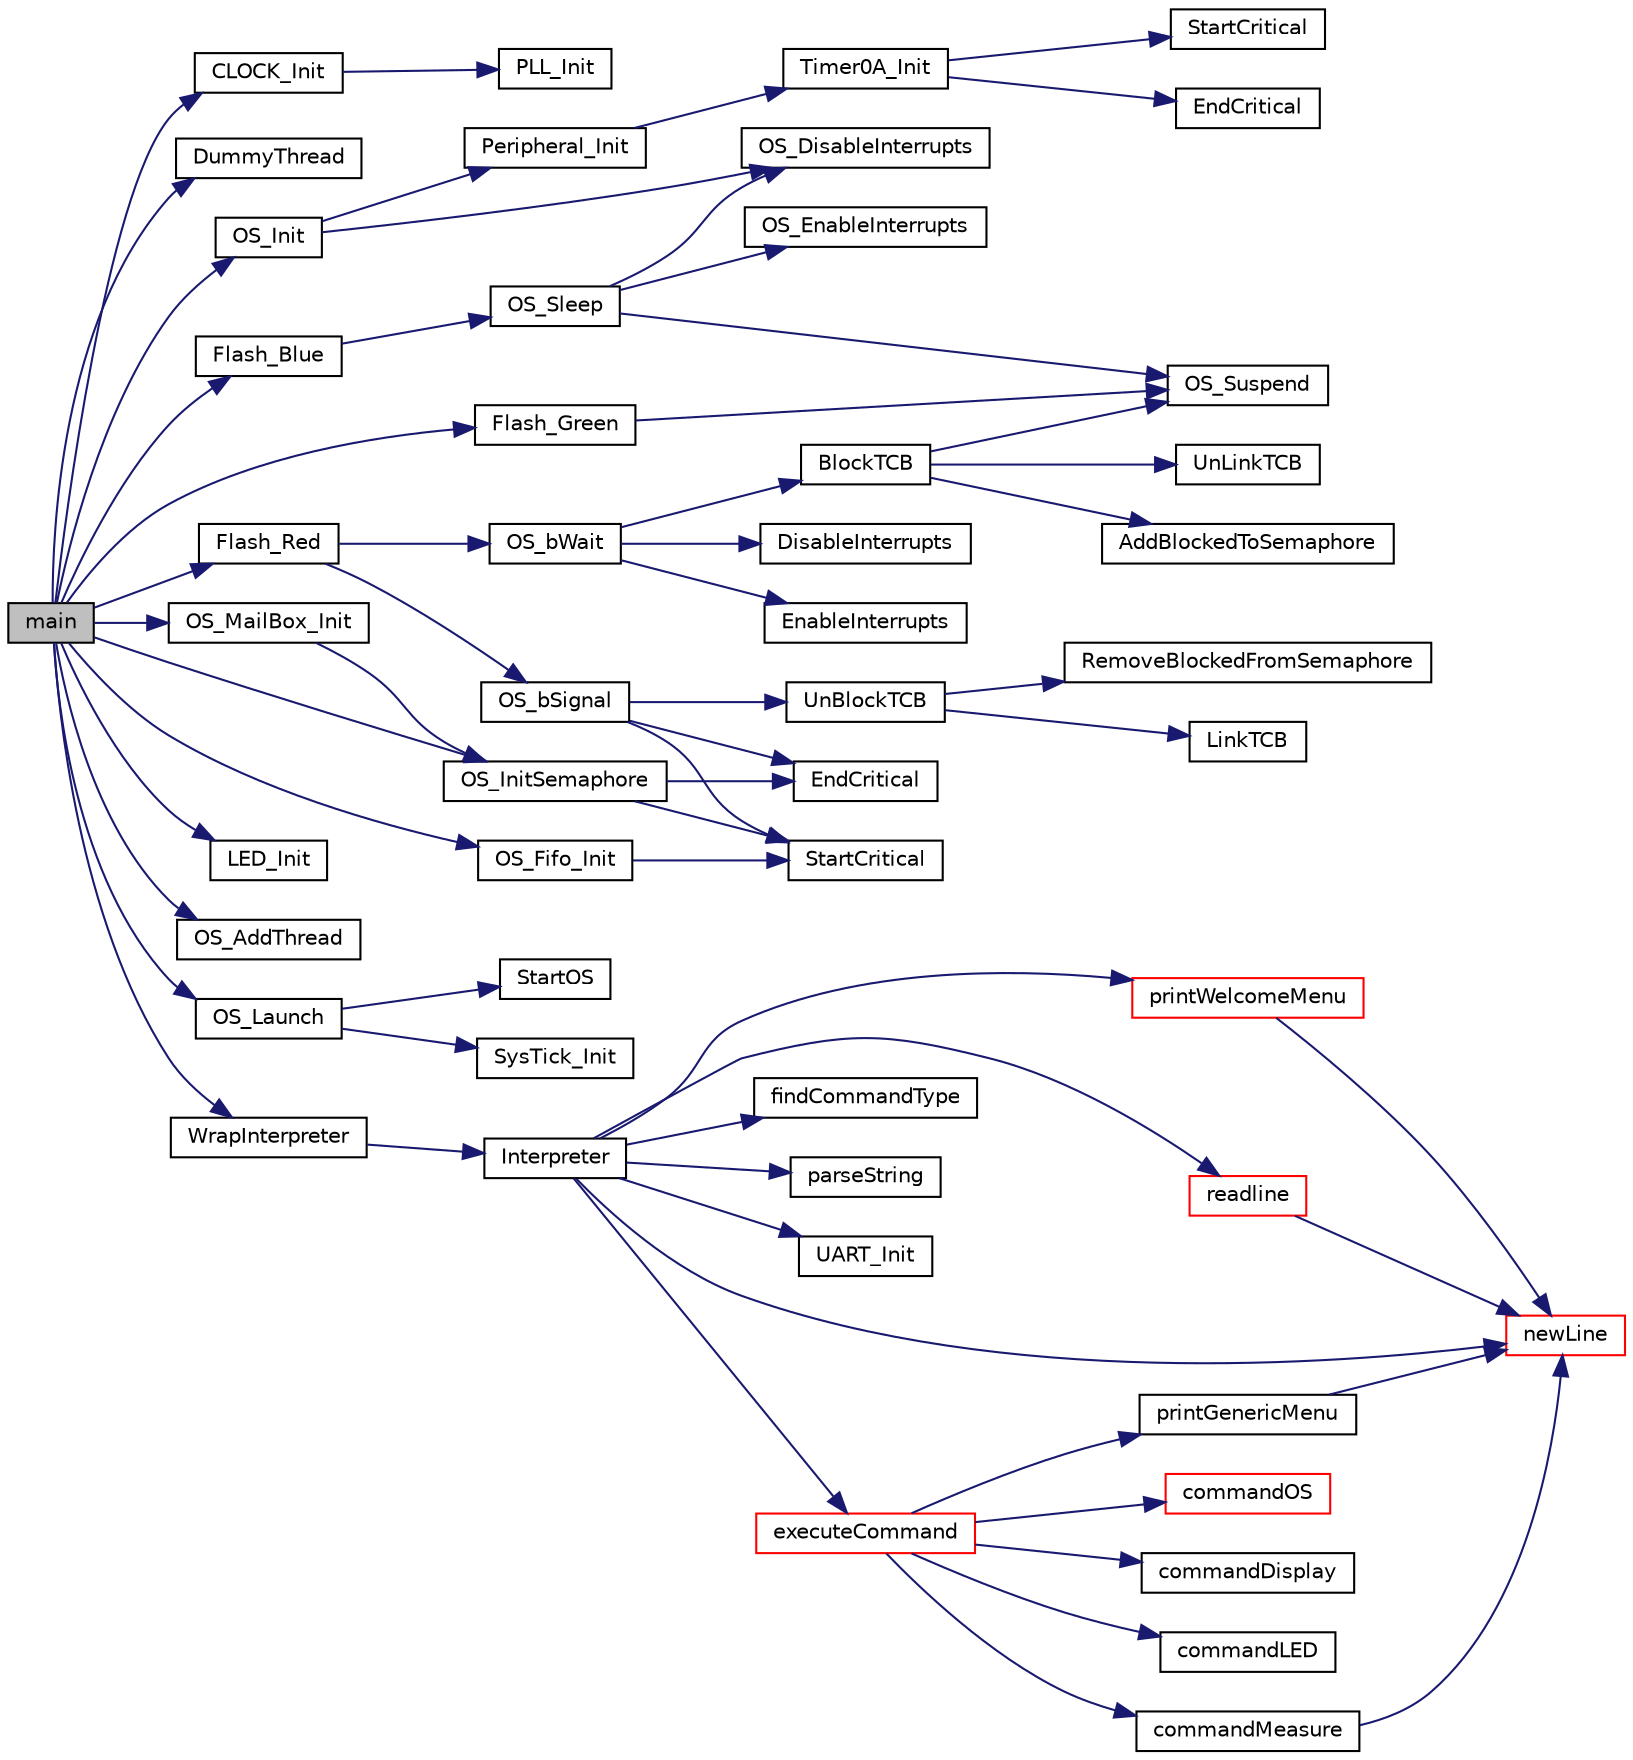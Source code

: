 digraph "main"
{
 // LATEX_PDF_SIZE
  edge [fontname="Helvetica",fontsize="10",labelfontname="Helvetica",labelfontsize="10"];
  node [fontname="Helvetica",fontsize="10",shape=record];
  rankdir="LR";
  Node1 [label="main",height=0.2,width=0.4,color="black", fillcolor="grey75", style="filled", fontcolor="black",tooltip="Example usecase of RTOS."];
  Node1 -> Node2 [color="midnightblue",fontsize="10",style="solid",fontname="Helvetica"];
  Node2 [label="CLOCK_Init",height=0.2,width=0.4,color="black", fillcolor="white", style="filled",URL="$cpu_8c.html#ae7dabcf602ec382ccbbbe3c11822a462",tooltip="Initialize system clock (PLL)"];
  Node2 -> Node3 [color="midnightblue",fontsize="10",style="solid",fontname="Helvetica"];
  Node3 [label="PLL_Init",height=0.2,width=0.4,color="black", fillcolor="white", style="filled",URL="$_p_l_l_8c.html#a9b5c08b1f356bdb16a63306e11e2fdb6",tooltip=" "];
  Node1 -> Node4 [color="midnightblue",fontsize="10",style="solid",fontname="Helvetica"];
  Node4 [label="DummyThread",height=0.2,width=0.4,color="black", fillcolor="white", style="filled",URL="$main_8c.html#a9ce48e0bf9e3abbc2b0b1e2977465825",tooltip="Dummy Thread, Prevent OS crash if no threads running."];
  Node1 -> Node5 [color="midnightblue",fontsize="10",style="solid",fontname="Helvetica"];
  Node5 [label="Flash_Blue",height=0.2,width=0.4,color="black", fillcolor="white", style="filled",URL="$main_8c.html#ac3cc6594a462b39325ff31f7edfca240",tooltip="Blink Blue LED."];
  Node5 -> Node6 [color="midnightblue",fontsize="10",style="solid",fontname="Helvetica"];
  Node6 [label="OS_Sleep",height=0.2,width=0.4,color="black", fillcolor="white", style="filled",URL="$_o_s_8c.html#ab7bbab8bf49ba8f7eb65fd428d035cb8",tooltip="This function puts a thread to sleep."];
  Node6 -> Node7 [color="midnightblue",fontsize="10",style="solid",fontname="Helvetica"];
  Node7 [label="OS_DisableInterrupts",height=0.2,width=0.4,color="black", fillcolor="white", style="filled",URL="$_o_s_8c.html#a682f413264c38d624e690a11e1640e92",tooltip=" "];
  Node6 -> Node8 [color="midnightblue",fontsize="10",style="solid",fontname="Helvetica"];
  Node8 [label="OS_EnableInterrupts",height=0.2,width=0.4,color="black", fillcolor="white", style="filled",URL="$_o_s_8c.html#a20f49b8f1f94c048fafb8c21260105af",tooltip=" "];
  Node6 -> Node9 [color="midnightblue",fontsize="10",style="solid",fontname="Helvetica"];
  Node9 [label="OS_Suspend",height=0.2,width=0.4,color="black", fillcolor="white", style="filled",URL="$_o_s_8c.html#a4e71587568a2a48931a35615cad1b5db",tooltip="This function suspends current thread by forcing context switch call."];
  Node1 -> Node10 [color="midnightblue",fontsize="10",style="solid",fontname="Helvetica"];
  Node10 [label="Flash_Green",height=0.2,width=0.4,color="black", fillcolor="white", style="filled",URL="$main_8c.html#a1c718b1780075752622c5453813ac6b1",tooltip="Blink Green LED."];
  Node10 -> Node9 [color="midnightblue",fontsize="10",style="solid",fontname="Helvetica"];
  Node1 -> Node11 [color="midnightblue",fontsize="10",style="solid",fontname="Helvetica"];
  Node11 [label="Flash_Red",height=0.2,width=0.4,color="black", fillcolor="white", style="filled",URL="$main_8c.html#ade46a52d93916aa7a15231c916ffd861",tooltip="Blink Red LED."];
  Node11 -> Node12 [color="midnightblue",fontsize="10",style="solid",fontname="Helvetica"];
  Node12 [label="OS_bSignal",height=0.2,width=0.4,color="black", fillcolor="white", style="filled",URL="$_o_s_8c.html#aacf0c377b570fc63b103c57e0fbc7acd",tooltip="Signal semaphore to be free, set to 1."];
  Node12 -> Node13 [color="midnightblue",fontsize="10",style="solid",fontname="Helvetica"];
  Node13 [label="EndCritical",height=0.2,width=0.4,color="black", fillcolor="white", style="filled",URL="$startup_8h.html#a334154d527e554c179f59f15789a9034",tooltip="End of critical section (ISR = prev ISR) @parameter sr previously saved PSR."];
  Node12 -> Node14 [color="midnightblue",fontsize="10",style="solid",fontname="Helvetica"];
  Node14 [label="StartCritical",height=0.2,width=0.4,color="black", fillcolor="white", style="filled",URL="$startup_8h.html#a2bd85031589c754845b826ef8a50fe15",tooltip="Start Criticat Sections, Disable Global Interrupts."];
  Node12 -> Node15 [color="midnightblue",fontsize="10",style="solid",fontname="Helvetica"];
  Node15 [label="UnBlockTCB",height=0.2,width=0.4,color="black", fillcolor="white", style="filled",URL="$_o_s_8c.html#a69239e16573b1731d861d1bf8223b2ca",tooltip="Remove TCB from blocked list."];
  Node15 -> Node16 [color="midnightblue",fontsize="10",style="solid",fontname="Helvetica"];
  Node16 [label="LinkTCB",height=0.2,width=0.4,color="black", fillcolor="white", style="filled",URL="$_o_s_8c.html#a73955a19ff51ef9c72cbdca13afbaf01",tooltip="LinkTCB Add TCB to doubly Linked List, copy pasta ee 312."];
  Node15 -> Node17 [color="midnightblue",fontsize="10",style="solid",fontname="Helvetica"];
  Node17 [label="RemoveBlockedFromSemaphore",height=0.2,width=0.4,color="black", fillcolor="white", style="filled",URL="$_o_s_8c.html#afc402897fb2fb0bf0cc3e51039fa0963",tooltip="Remove TCB from blocked list, assuiming thread already blocked, else rip program."];
  Node11 -> Node18 [color="midnightblue",fontsize="10",style="solid",fontname="Helvetica"];
  Node18 [label="OS_bWait",height=0.2,width=0.4,color="black", fillcolor="white", style="filled",URL="$_o_s_8c.html#a3f127f7a40ffd3e43b7b0f4c8b7f30ff",tooltip="Wait on semaphore, binary."];
  Node18 -> Node19 [color="midnightblue",fontsize="10",style="solid",fontname="Helvetica"];
  Node19 [label="BlockTCB",height=0.2,width=0.4,color="black", fillcolor="white", style="filled",URL="$_o_s_8c.html#aef10d0f111dd7005eb47910c2c539774",tooltip="Add current TCB to blocked list then yield, ratatatat."];
  Node19 -> Node20 [color="midnightblue",fontsize="10",style="solid",fontname="Helvetica"];
  Node20 [label="AddBlockedToSemaphore",height=0.2,width=0.4,color="black", fillcolor="white", style="filled",URL="$_o_s_8c.html#adf29cacb24e7fe15bc46811f994eaa57",tooltip="Add TCB to blocked Linked list of semaphore."];
  Node19 -> Node9 [color="midnightblue",fontsize="10",style="solid",fontname="Helvetica"];
  Node19 -> Node21 [color="midnightblue",fontsize="10",style="solid",fontname="Helvetica"];
  Node21 [label="UnLinkTCB",height=0.2,width=0.4,color="black", fillcolor="white", style="filled",URL="$_o_s_8c.html#aad5d03b551650383d80786160b0c5e37",tooltip="UnLinkTCB Remove thread form Doubly LL of TCB, copy pasta."];
  Node18 -> Node22 [color="midnightblue",fontsize="10",style="solid",fontname="Helvetica"];
  Node22 [label="DisableInterrupts",height=0.2,width=0.4,color="black", fillcolor="white", style="filled",URL="$startup_8h.html#ac866dbaf7b167e5c46bb33de42eee84d",tooltip="Disable Global Interrupts (ISR = 1)"];
  Node18 -> Node23 [color="midnightblue",fontsize="10",style="solid",fontname="Helvetica"];
  Node23 [label="EnableInterrupts",height=0.2,width=0.4,color="black", fillcolor="white", style="filled",URL="$startup_8h.html#ab712356331a62b04aebcb373865e68c4",tooltip="Enable Global Interrupts (ISR = 0)"];
  Node1 -> Node24 [color="midnightblue",fontsize="10",style="solid",fontname="Helvetica"];
  Node24 [label="LED_Init",height=0.2,width=0.4,color="black", fillcolor="white", style="filled",URL="$cpu_8c.html#ab3570a8c9e1266519ad1c7e00093812b",tooltip="Initialize development board LEDS, example function."];
  Node1 -> Node25 [color="midnightblue",fontsize="10",style="solid",fontname="Helvetica"];
  Node25 [label="OS_AddThread",height=0.2,width=0.4,color="black", fillcolor="white", style="filled",URL="$_o_s_8c.html#a68edfe4770438ab50a80b1dcc67b3418",tooltip="This function decides next thread to run, now uses priority scheduler."];
  Node1 -> Node26 [color="midnightblue",fontsize="10",style="solid",fontname="Helvetica"];
  Node26 [label="OS_Fifo_Init",height=0.2,width=0.4,color="black", fillcolor="white", style="filled",URL="$_o_s_8c.html#a855e812323d2d65c75c8c59f0c056961",tooltip=" "];
  Node26 -> Node14 [color="midnightblue",fontsize="10",style="solid",fontname="Helvetica"];
  Node1 -> Node27 [color="midnightblue",fontsize="10",style="solid",fontname="Helvetica"];
  Node27 [label="OS_Init",height=0.2,width=0.4,color="black", fillcolor="white", style="filled",URL="$_o_s_8c.html#acb6df8f47f418aad9c9a9e045d7d1e6d",tooltip="initialize operating system, disable interrupts until OS_Launch initialize OS controlled I/O: serial,..."];
  Node27 -> Node7 [color="midnightblue",fontsize="10",style="solid",fontname="Helvetica"];
  Node27 -> Node28 [color="midnightblue",fontsize="10",style="solid",fontname="Helvetica"];
  Node28 [label="Peripheral_Init",height=0.2,width=0.4,color="black", fillcolor="white", style="filled",URL="$_o_s_8c.html#a4e1ed1b33e454c5906df521dcec8a3a6",tooltip="This function initializes extra IO used by OS, add new inits here."];
  Node28 -> Node29 [color="midnightblue",fontsize="10",style="solid",fontname="Helvetica"];
  Node29 [label="Timer0A_Init",height=0.2,width=0.4,color="black", fillcolor="white", style="filled",URL="$_timer_8c.html#a1f9f3c8e9e768dee252af6e09ebf3129",tooltip=" "];
  Node29 -> Node30 [color="midnightblue",fontsize="10",style="solid",fontname="Helvetica"];
  Node30 [label="EndCritical",height=0.2,width=0.4,color="black", fillcolor="white", style="filled",URL="$_timer_8c.html#ab951a617be3009367cd2abdb523990f6",tooltip=" "];
  Node29 -> Node31 [color="midnightblue",fontsize="10",style="solid",fontname="Helvetica"];
  Node31 [label="StartCritical",height=0.2,width=0.4,color="black", fillcolor="white", style="filled",URL="$_timer_8c.html#a98fbe9833188539e49482a97b3f9a99c",tooltip=" "];
  Node1 -> Node32 [color="midnightblue",fontsize="10",style="solid",fontname="Helvetica"];
  Node32 [label="OS_InitSemaphore",height=0.2,width=0.4,color="black", fillcolor="white", style="filled",URL="$_o_s_8c.html#ae3a59ef7ce0ba07d23ab8c421c5b7f15",tooltip="Initialize semaphore to given value."];
  Node32 -> Node13 [color="midnightblue",fontsize="10",style="solid",fontname="Helvetica"];
  Node32 -> Node14 [color="midnightblue",fontsize="10",style="solid",fontname="Helvetica"];
  Node1 -> Node33 [color="midnightblue",fontsize="10",style="solid",fontname="Helvetica"];
  Node33 [label="OS_Launch",height=0.2,width=0.4,color="black", fillcolor="white", style="filled",URL="$_o_s_8c.html#ab7afc5bed9a5d1464983f67bd64c4a20",tooltip="This function starts the scheduler and enables interrupts."];
  Node33 -> Node34 [color="midnightblue",fontsize="10",style="solid",fontname="Helvetica"];
  Node34 [label="StartOS",height=0.2,width=0.4,color="black", fillcolor="white", style="filled",URL="$_o_s_8c.html#a58e71de216f017b56e969befbba3a046",tooltip=" "];
  Node33 -> Node35 [color="midnightblue",fontsize="10",style="solid",fontname="Helvetica"];
  Node35 [label="SysTick_Init",height=0.2,width=0.4,color="black", fillcolor="white", style="filled",URL="$_timer_8c.html#afc1771f901416eb77d0c6acf4052ef4a",tooltip=" "];
  Node1 -> Node36 [color="midnightblue",fontsize="10",style="solid",fontname="Helvetica"];
  Node36 [label="OS_MailBox_Init",height=0.2,width=0.4,color="black", fillcolor="white", style="filled",URL="$_o_s_8c.html#a84e1a933dd73e319fdd5649c2270281b",tooltip="Initialize mailbox for OS."];
  Node36 -> Node32 [color="midnightblue",fontsize="10",style="solid",fontname="Helvetica"];
  Node1 -> Node37 [color="midnightblue",fontsize="10",style="solid",fontname="Helvetica"];
  Node37 [label="WrapInterpreter",height=0.2,width=0.4,color="black", fillcolor="white", style="filled",URL="$main_8c.html#ab066947609cc9d6ec3722648f8882936",tooltip="Run interpreter using UART0 (in USB debugger)"];
  Node37 -> Node38 [color="midnightblue",fontsize="10",style="solid",fontname="Helvetica"];
  Node38 [label="Interpreter",height=0.2,width=0.4,color="black", fillcolor="white", style="filled",URL="$_interpreter_8c.html#a2e36aaea6b9cab2ca1faab2c2d760271",tooltip=" "];
  Node38 -> Node39 [color="midnightblue",fontsize="10",style="solid",fontname="Helvetica"];
  Node39 [label="executeCommand",height=0.2,width=0.4,color="red", fillcolor="white", style="filled",URL="$_interpreter_8c.html#a9114c4f99de7fb28b6e220b582ff86af",tooltip=" "];
  Node39 -> Node40 [color="midnightblue",fontsize="10",style="solid",fontname="Helvetica"];
  Node40 [label="commandDisplay",height=0.2,width=0.4,color="black", fillcolor="white", style="filled",URL="$_interpreter_8c.html#a115df44bc26fcdfbb13fd046e4ed29cd",tooltip=" "];
  Node39 -> Node41 [color="midnightblue",fontsize="10",style="solid",fontname="Helvetica"];
  Node41 [label="commandLED",height=0.2,width=0.4,color="black", fillcolor="white", style="filled",URL="$_interpreter_8c.html#ab0b16b013847b083bcaed21b01ac975f",tooltip=" "];
  Node39 -> Node42 [color="midnightblue",fontsize="10",style="solid",fontname="Helvetica"];
  Node42 [label="commandMeasure",height=0.2,width=0.4,color="black", fillcolor="white", style="filled",URL="$_interpreter_8c.html#a35e8d00822acb2f8b65e5f903a5474dd",tooltip=" "];
  Node42 -> Node43 [color="midnightblue",fontsize="10",style="solid",fontname="Helvetica"];
  Node43 [label="newLine",height=0.2,width=0.4,color="red", fillcolor="white", style="filled",URL="$_interpreter_8c.html#ac43fd57408ef9782a78ad90b3d466ed6",tooltip=" "];
  Node39 -> Node47 [color="midnightblue",fontsize="10",style="solid",fontname="Helvetica"];
  Node47 [label="commandOS",height=0.2,width=0.4,color="red", fillcolor="white", style="filled",URL="$_interpreter_8c.html#a0cbe8bf10240e56591ca4fd9a4dc5683",tooltip=" "];
  Node39 -> Node50 [color="midnightblue",fontsize="10",style="solid",fontname="Helvetica"];
  Node50 [label="printGenericMenu",height=0.2,width=0.4,color="black", fillcolor="white", style="filled",URL="$_interpreter_8c.html#a10ac54ed249ffb7aee617ea4c511a844",tooltip=" "];
  Node50 -> Node43 [color="midnightblue",fontsize="10",style="solid",fontname="Helvetica"];
  Node38 -> Node52 [color="midnightblue",fontsize="10",style="solid",fontname="Helvetica"];
  Node52 [label="findCommandType",height=0.2,width=0.4,color="black", fillcolor="white", style="filled",URL="$_interpreter_8c.html#a149e93a5d83b7ddc89ebe8b7fefdcbe5",tooltip=" "];
  Node38 -> Node43 [color="midnightblue",fontsize="10",style="solid",fontname="Helvetica"];
  Node38 -> Node53 [color="midnightblue",fontsize="10",style="solid",fontname="Helvetica"];
  Node53 [label="parseString",height=0.2,width=0.4,color="black", fillcolor="white", style="filled",URL="$_interpreter_8c.html#aee5b836a491eb27d4f813f17f8682873",tooltip=" "];
  Node38 -> Node54 [color="midnightblue",fontsize="10",style="solid",fontname="Helvetica"];
  Node54 [label="printWelcomeMenu",height=0.2,width=0.4,color="red", fillcolor="white", style="filled",URL="$_interpreter_8c.html#a5bca4abc7a5cf09ca8daea25e5d67d85",tooltip=" "];
  Node54 -> Node43 [color="midnightblue",fontsize="10",style="solid",fontname="Helvetica"];
  Node38 -> Node55 [color="midnightblue",fontsize="10",style="solid",fontname="Helvetica"];
  Node55 [label="readline",height=0.2,width=0.4,color="red", fillcolor="white", style="filled",URL="$_interpreter_8c.html#a72b8ebb864d5a2ab2a3feef2a9ba2689",tooltip=" "];
  Node55 -> Node43 [color="midnightblue",fontsize="10",style="solid",fontname="Helvetica"];
  Node38 -> Node57 [color="midnightblue",fontsize="10",style="solid",fontname="Helvetica"];
  Node57 [label="UART_Init",height=0.2,width=0.4,color="black", fillcolor="white", style="filled",URL="$_u_a_r_t0_8h.html#ad5cbed2a2222bb84e8b5c1caaa50634e",tooltip=" "];
}

